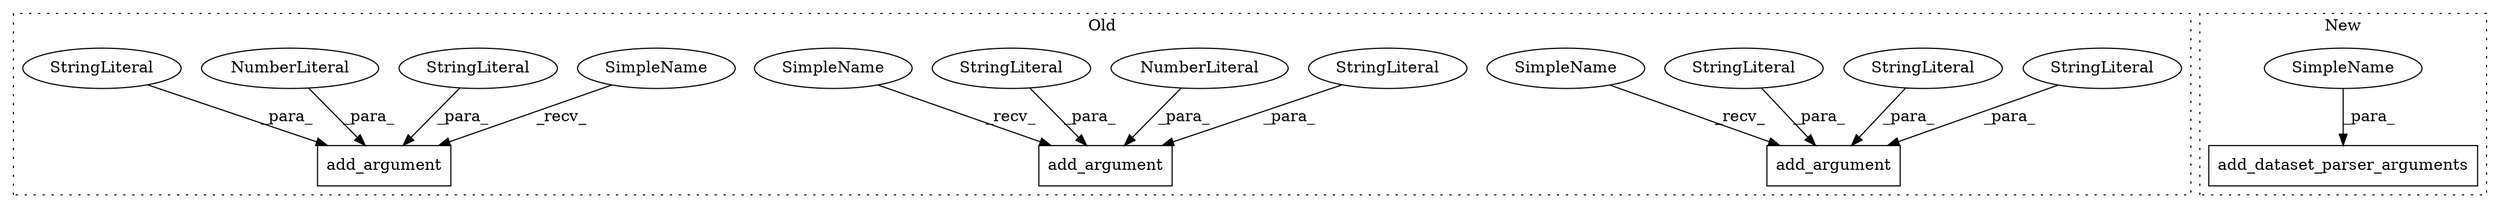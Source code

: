 digraph G {
subgraph cluster0 {
1 [label="add_argument" a="32" s="569,673" l="13,1" shape="box"];
3 [label="StringLiteral" a="45" s="602" l="28" shape="ellipse"];
4 [label="StringLiteral" a="45" s="582" l="12" shape="ellipse"];
5 [label="add_argument" a="32" s="1106,1187" l="13,1" shape="box"];
6 [label="StringLiteral" a="45" s="1119" l="14" shape="ellipse"];
7 [label="add_argument" a="32" s="1201,1303" l="13,1" shape="box"];
8 [label="StringLiteral" a="45" s="1248" l="55" shape="ellipse"];
9 [label="StringLiteral" a="45" s="631" l="42" shape="ellipse"];
10 [label="StringLiteral" a="45" s="1214" l="21" shape="ellipse"];
11 [label="StringLiteral" a="45" s="1142" l="45" shape="ellipse"];
12 [label="NumberLiteral" a="34" s="1138" l="3" shape="ellipse"];
13 [label="NumberLiteral" a="34" s="1242" l="5" shape="ellipse"];
14 [label="SimpleName" a="42" s="1099" l="6" shape="ellipse"];
15 [label="SimpleName" a="42" s="562" l="6" shape="ellipse"];
16 [label="SimpleName" a="42" s="1194" l="6" shape="ellipse"];
label = "Old";
style="dotted";
}
subgraph cluster1 {
2 [label="add_dataset_parser_arguments" a="32" s="633,668" l="29,1" shape="box"];
17 [label="SimpleName" a="42" s="662" l="6" shape="ellipse"];
label = "New";
style="dotted";
}
3 -> 1 [label="_para_"];
4 -> 1 [label="_para_"];
6 -> 5 [label="_para_"];
8 -> 7 [label="_para_"];
9 -> 1 [label="_para_"];
10 -> 7 [label="_para_"];
11 -> 5 [label="_para_"];
12 -> 5 [label="_para_"];
13 -> 7 [label="_para_"];
14 -> 5 [label="_recv_"];
15 -> 1 [label="_recv_"];
16 -> 7 [label="_recv_"];
17 -> 2 [label="_para_"];
}